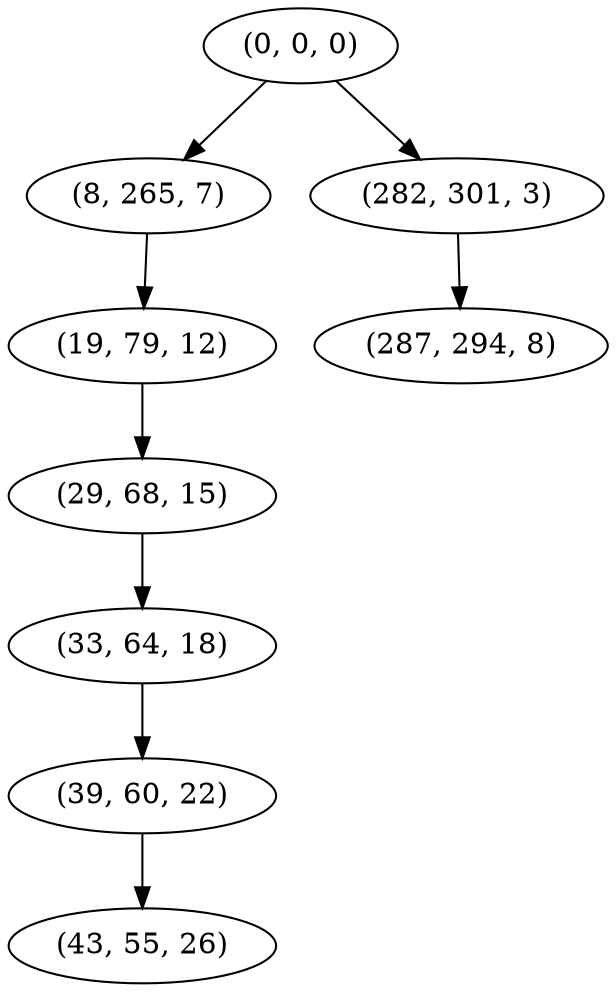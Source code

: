 digraph tree {
    "(0, 0, 0)";
    "(8, 265, 7)";
    "(19, 79, 12)";
    "(29, 68, 15)";
    "(33, 64, 18)";
    "(39, 60, 22)";
    "(43, 55, 26)";
    "(282, 301, 3)";
    "(287, 294, 8)";
    "(0, 0, 0)" -> "(8, 265, 7)";
    "(0, 0, 0)" -> "(282, 301, 3)";
    "(8, 265, 7)" -> "(19, 79, 12)";
    "(19, 79, 12)" -> "(29, 68, 15)";
    "(29, 68, 15)" -> "(33, 64, 18)";
    "(33, 64, 18)" -> "(39, 60, 22)";
    "(39, 60, 22)" -> "(43, 55, 26)";
    "(282, 301, 3)" -> "(287, 294, 8)";
}
